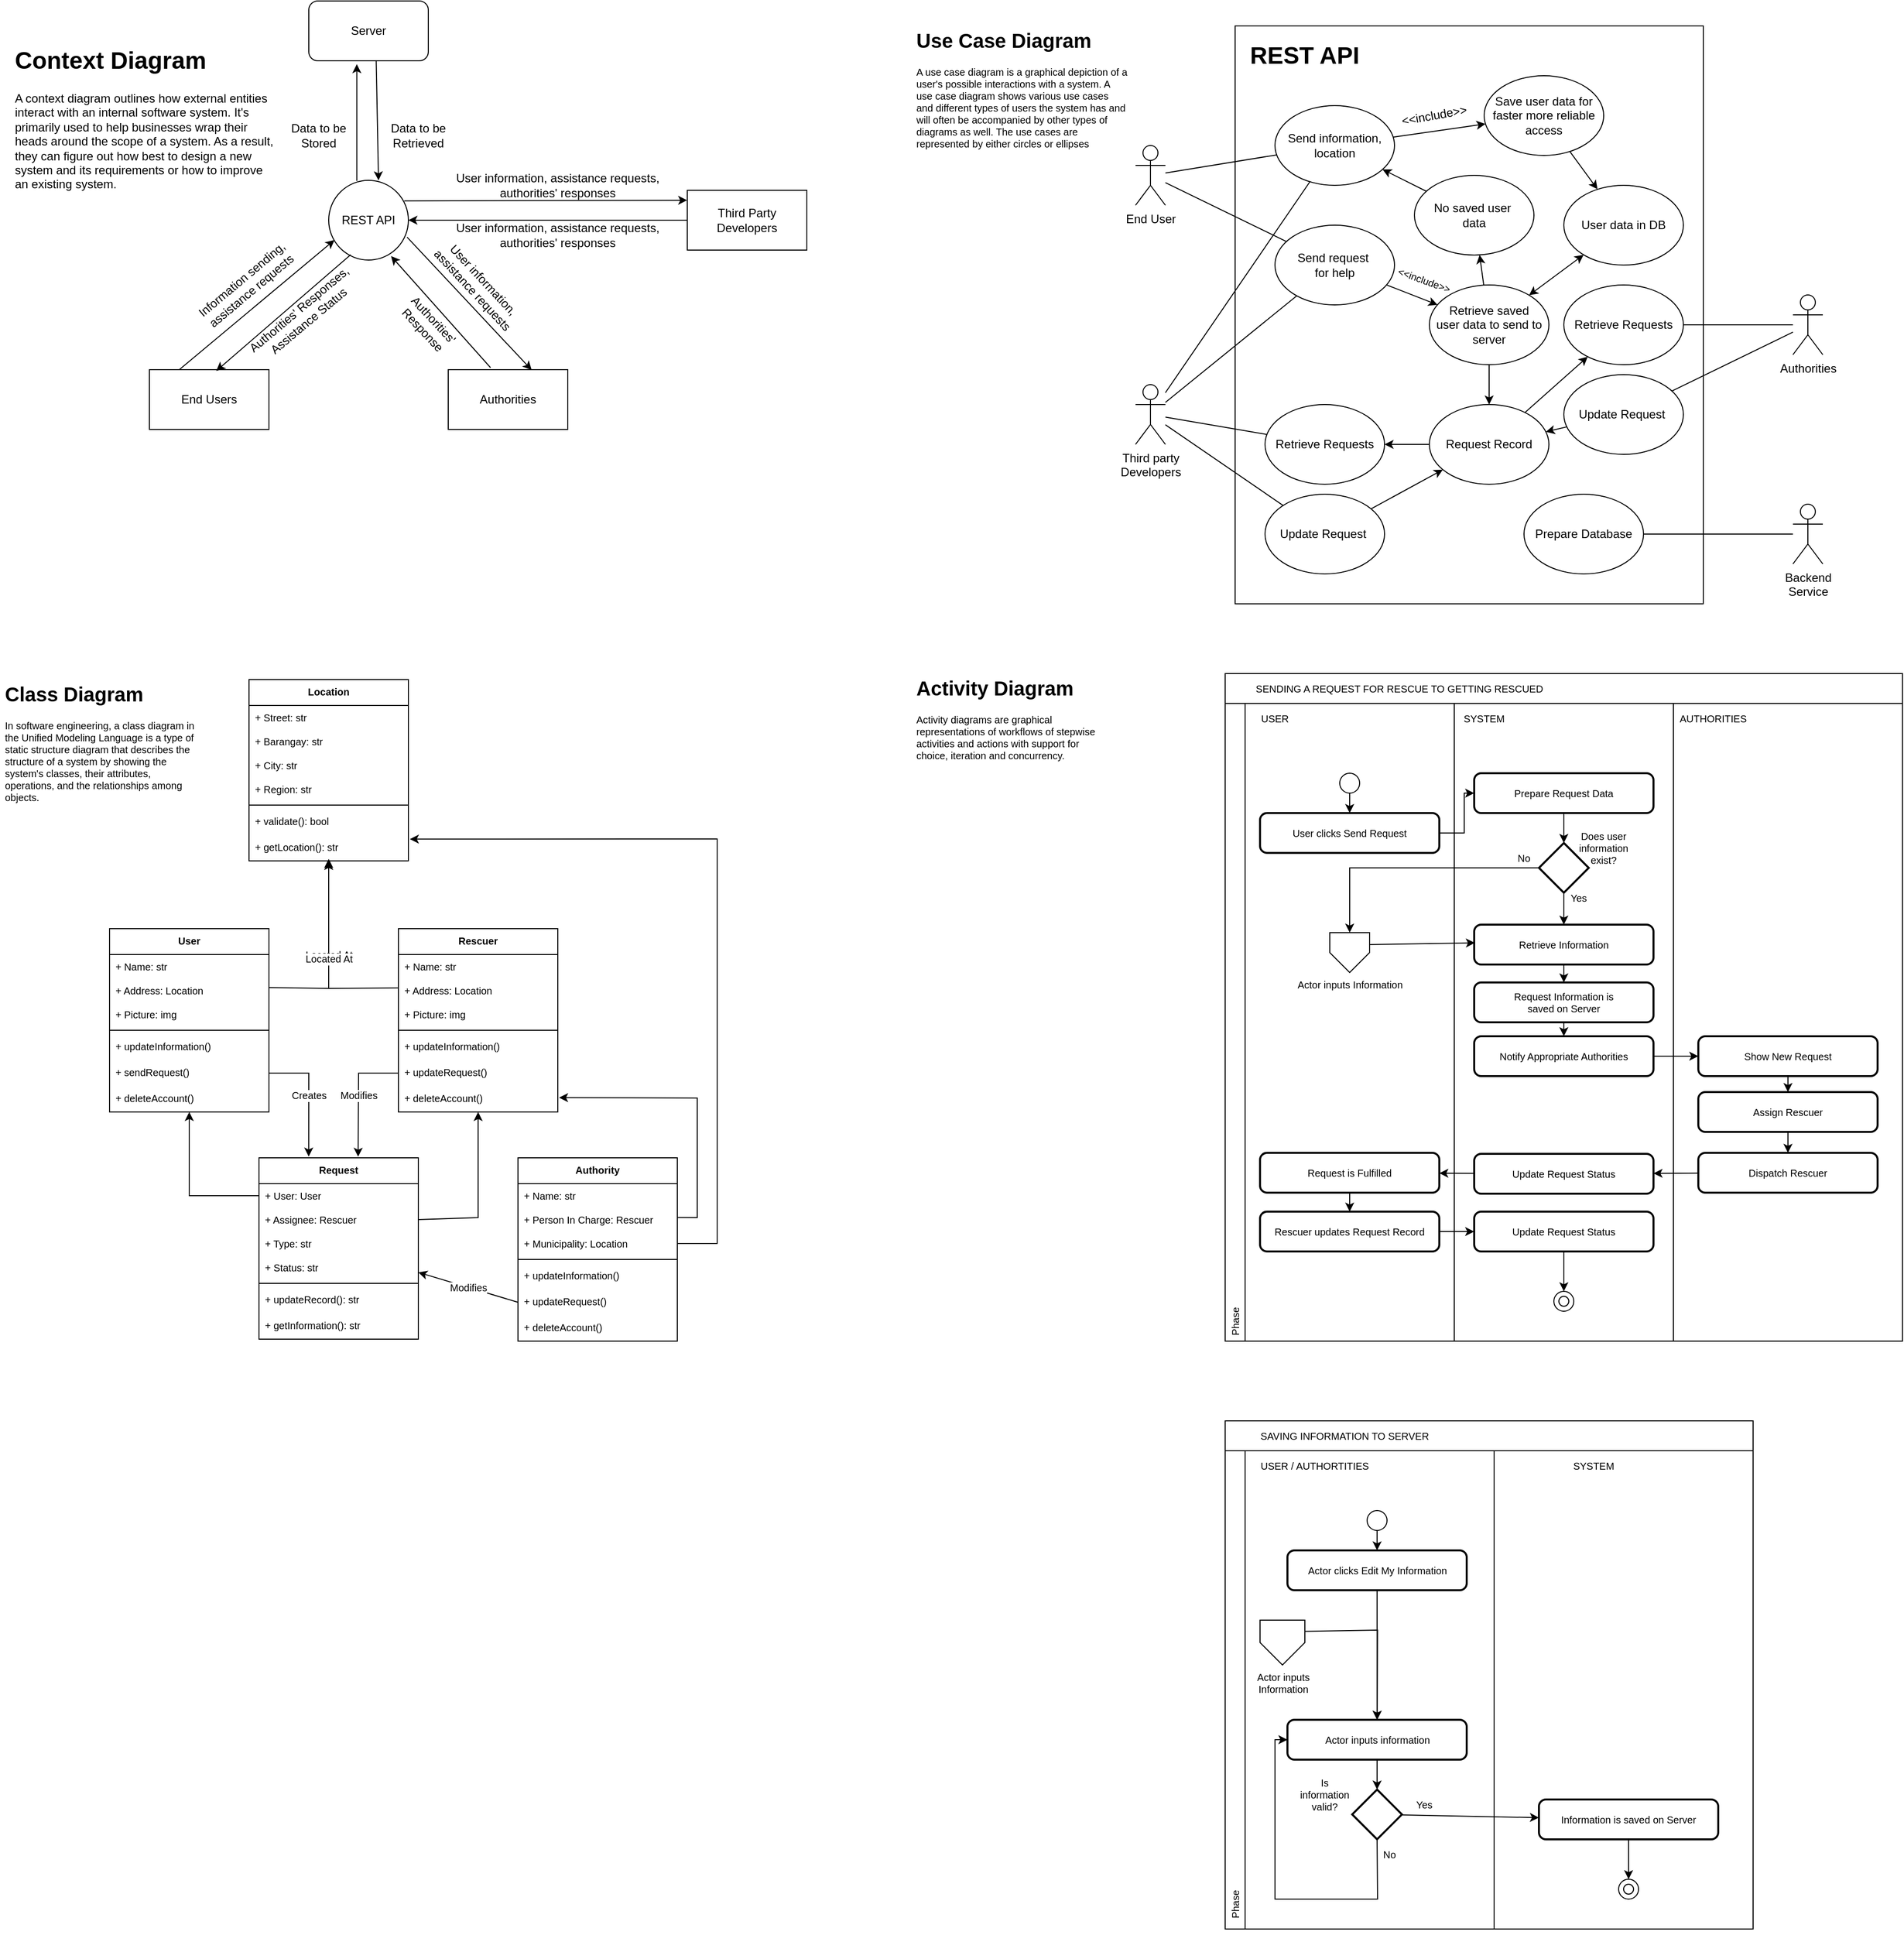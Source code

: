 <mxfile version="20.1.3" type="github">
  <diagram id="YzujsNq1Css8Sywb9bI2" name="Page-1">
    <mxGraphModel dx="8197" dy="5207" grid="1" gridSize="10" guides="1" tooltips="1" connect="1" arrows="1" fold="1" page="1" pageScale="1" pageWidth="850" pageHeight="1100" math="0" shadow="0">
      <root>
        <mxCell id="0" />
        <mxCell id="1" parent="0" />
        <mxCell id="rVb7NmRtOqhLB956JAOC-2" value="End Users" style="rounded=0;whiteSpace=wrap;html=1;" parent="1" vertex="1">
          <mxGeometry x="-340" y="255" width="120" height="60" as="geometry" />
        </mxCell>
        <mxCell id="rVb7NmRtOqhLB956JAOC-4" value="Authorities" style="rounded=0;whiteSpace=wrap;html=1;" parent="1" vertex="1">
          <mxGeometry x="-40" y="255" width="120" height="60" as="geometry" />
        </mxCell>
        <mxCell id="rVb7NmRtOqhLB956JAOC-5" value="Server" style="rounded=1;whiteSpace=wrap;html=1;" parent="1" vertex="1">
          <mxGeometry x="-180" y="-115" width="120" height="60" as="geometry" />
        </mxCell>
        <mxCell id="rVb7NmRtOqhLB956JAOC-6" value="REST API" style="ellipse;whiteSpace=wrap;html=1;aspect=fixed;" parent="1" vertex="1">
          <mxGeometry x="-160" y="65" width="80" height="80" as="geometry" />
        </mxCell>
        <mxCell id="rVb7NmRtOqhLB956JAOC-7" value="" style="endArrow=classic;html=1;rounded=0;exitX=0.25;exitY=0;exitDx=0;exitDy=0;entryX=0.073;entryY=0.748;entryDx=0;entryDy=0;entryPerimeter=0;" parent="1" source="rVb7NmRtOqhLB956JAOC-2" target="rVb7NmRtOqhLB956JAOC-6" edge="1">
          <mxGeometry width="50" height="50" relative="1" as="geometry">
            <mxPoint x="40" y="185" as="sourcePoint" />
            <mxPoint x="90" y="135" as="targetPoint" />
          </mxGeometry>
        </mxCell>
        <mxCell id="rVb7NmRtOqhLB956JAOC-8" value="" style="endArrow=classic;html=1;rounded=0;exitX=0.276;exitY=0.933;exitDx=0;exitDy=0;exitPerimeter=0;entryX=0.559;entryY=0.021;entryDx=0;entryDy=0;entryPerimeter=0;" parent="1" source="rVb7NmRtOqhLB956JAOC-6" target="rVb7NmRtOqhLB956JAOC-2" edge="1">
          <mxGeometry width="50" height="50" relative="1" as="geometry">
            <mxPoint x="-100" y="215" as="sourcePoint" />
            <mxPoint x="-50" y="165" as="targetPoint" />
          </mxGeometry>
        </mxCell>
        <mxCell id="rVb7NmRtOqhLB956JAOC-9" value="Information sending, assistance requests" style="text;html=1;strokeColor=none;fillColor=none;align=center;verticalAlign=middle;whiteSpace=wrap;rounded=0;rotation=-40;" parent="1" vertex="1">
          <mxGeometry x="-310" y="155" width="134.68" height="30" as="geometry" />
        </mxCell>
        <mxCell id="rVb7NmRtOqhLB956JAOC-11" value="Authorities&#39; Responses, Assistance Status" style="text;html=1;strokeColor=none;fillColor=none;align=center;verticalAlign=middle;whiteSpace=wrap;rounded=0;rotation=-40;" parent="1" vertex="1">
          <mxGeometry x="-250" y="185" width="130" height="30" as="geometry" />
        </mxCell>
        <mxCell id="rVb7NmRtOqhLB956JAOC-13" value="" style="endArrow=classic;html=1;rounded=0;exitX=0.353;exitY=0.007;exitDx=0;exitDy=0;exitPerimeter=0;entryX=0.402;entryY=1.057;entryDx=0;entryDy=0;entryPerimeter=0;" parent="1" source="rVb7NmRtOqhLB956JAOC-6" target="rVb7NmRtOqhLB956JAOC-5" edge="1">
          <mxGeometry width="50" height="50" relative="1" as="geometry">
            <mxPoint x="-130" y="85" as="sourcePoint" />
            <mxPoint x="-80" y="35" as="targetPoint" />
          </mxGeometry>
        </mxCell>
        <mxCell id="rVb7NmRtOqhLB956JAOC-14" value="" style="endArrow=classic;html=1;rounded=0;exitX=0.564;exitY=0.995;exitDx=0;exitDy=0;exitPerimeter=0;entryX=0.625;entryY=0;entryDx=0;entryDy=0;entryPerimeter=0;" parent="1" source="rVb7NmRtOqhLB956JAOC-5" target="rVb7NmRtOqhLB956JAOC-6" edge="1">
          <mxGeometry width="50" height="50" relative="1" as="geometry">
            <mxPoint x="-130" y="85" as="sourcePoint" />
            <mxPoint x="-80" y="35" as="targetPoint" />
          </mxGeometry>
        </mxCell>
        <mxCell id="rVb7NmRtOqhLB956JAOC-15" value="Data to be Stored" style="text;html=1;strokeColor=none;fillColor=none;align=center;verticalAlign=middle;whiteSpace=wrap;rounded=0;" parent="1" vertex="1">
          <mxGeometry x="-200" y="5" width="60" height="30" as="geometry" />
        </mxCell>
        <mxCell id="rVb7NmRtOqhLB956JAOC-16" value="Data to be Retrieved" style="text;html=1;strokeColor=none;fillColor=none;align=center;verticalAlign=middle;whiteSpace=wrap;rounded=0;" parent="1" vertex="1">
          <mxGeometry x="-100" y="5" width="60" height="30" as="geometry" />
        </mxCell>
        <mxCell id="rVb7NmRtOqhLB956JAOC-17" value="" style="endArrow=classic;html=1;rounded=0;entryX=0.782;entryY=0.95;entryDx=0;entryDy=0;entryPerimeter=0;exitX=0.354;exitY=-0.033;exitDx=0;exitDy=0;exitPerimeter=0;" parent="1" source="rVb7NmRtOqhLB956JAOC-4" target="rVb7NmRtOqhLB956JAOC-6" edge="1">
          <mxGeometry width="50" height="50" relative="1" as="geometry">
            <mxPoint x="-70" y="205" as="sourcePoint" />
            <mxPoint x="-20" y="155" as="targetPoint" />
          </mxGeometry>
        </mxCell>
        <mxCell id="rVb7NmRtOqhLB956JAOC-18" value="" style="endArrow=classic;html=1;rounded=0;exitX=0.984;exitY=0.713;exitDx=0;exitDy=0;exitPerimeter=0;entryX=0.698;entryY=0.006;entryDx=0;entryDy=0;entryPerimeter=0;" parent="1" source="rVb7NmRtOqhLB956JAOC-6" target="rVb7NmRtOqhLB956JAOC-4" edge="1">
          <mxGeometry width="50" height="50" relative="1" as="geometry">
            <mxPoint x="-70" y="205" as="sourcePoint" />
            <mxPoint x="-20" y="155" as="targetPoint" />
          </mxGeometry>
        </mxCell>
        <mxCell id="rVb7NmRtOqhLB956JAOC-19" value="User information, assistance requests" style="text;html=1;strokeColor=none;fillColor=none;align=center;verticalAlign=middle;whiteSpace=wrap;rounded=0;rotation=47;" parent="1" vertex="1">
          <mxGeometry x="-65" y="155" width="110" height="30" as="geometry" />
        </mxCell>
        <mxCell id="rVb7NmRtOqhLB956JAOC-20" value="Authorities&#39; Response" style="text;html=1;strokeColor=none;fillColor=none;align=center;verticalAlign=middle;whiteSpace=wrap;rounded=0;rotation=47;" parent="1" vertex="1">
          <mxGeometry x="-90" y="195" width="60" height="30" as="geometry" />
        </mxCell>
        <mxCell id="rVb7NmRtOqhLB956JAOC-21" value="Third Party Developers" style="rounded=0;whiteSpace=wrap;html=1;" parent="1" vertex="1">
          <mxGeometry x="200" y="75" width="120" height="60" as="geometry" />
        </mxCell>
        <mxCell id="rVb7NmRtOqhLB956JAOC-22" value="" style="endArrow=classic;html=1;rounded=0;exitX=0.948;exitY=0.258;exitDx=0;exitDy=0;exitPerimeter=0;entryX=-0.001;entryY=0.166;entryDx=0;entryDy=0;entryPerimeter=0;" parent="1" source="rVb7NmRtOqhLB956JAOC-6" target="rVb7NmRtOqhLB956JAOC-21" edge="1">
          <mxGeometry width="50" height="50" relative="1" as="geometry">
            <mxPoint x="30" y="175" as="sourcePoint" />
            <mxPoint x="80" y="125" as="targetPoint" />
          </mxGeometry>
        </mxCell>
        <mxCell id="rVb7NmRtOqhLB956JAOC-24" value="" style="endArrow=classic;html=1;rounded=0;entryX=1;entryY=0.5;entryDx=0;entryDy=0;exitX=0;exitY=0.5;exitDx=0;exitDy=0;" parent="1" source="rVb7NmRtOqhLB956JAOC-21" target="rVb7NmRtOqhLB956JAOC-6" edge="1">
          <mxGeometry width="50" height="50" relative="1" as="geometry">
            <mxPoint x="10" y="165" as="sourcePoint" />
            <mxPoint x="60" y="115" as="targetPoint" />
          </mxGeometry>
        </mxCell>
        <mxCell id="rVb7NmRtOqhLB956JAOC-25" value="User information, assistance requests, authorities&#39; responses" style="text;html=1;strokeColor=none;fillColor=none;align=center;verticalAlign=middle;whiteSpace=wrap;rounded=0;" parent="1" vertex="1">
          <mxGeometry x="-40" y="55" width="220" height="30" as="geometry" />
        </mxCell>
        <mxCell id="rVb7NmRtOqhLB956JAOC-26" value="User information, assistance requests, authorities&#39; responses" style="text;html=1;strokeColor=none;fillColor=none;align=center;verticalAlign=middle;whiteSpace=wrap;rounded=0;" parent="1" vertex="1">
          <mxGeometry x="-40" y="105" width="220" height="30" as="geometry" />
        </mxCell>
        <mxCell id="rVb7NmRtOqhLB956JAOC-27" value="&lt;h1&gt;Context Diagram&lt;/h1&gt;&lt;p&gt;A context diagram outlines how external entities interact with an internal software system. It&#39;s primarily used to help businesses wrap their heads around the scope of a system. As a result, they can figure out how best to design a new system and its requirements or how to improve an existing system.&lt;/p&gt;" style="text;html=1;strokeColor=none;fillColor=none;spacing=5;spacingTop=-20;whiteSpace=wrap;overflow=hidden;rounded=0;" parent="1" vertex="1">
          <mxGeometry x="-480" y="-75" width="270" height="160" as="geometry" />
        </mxCell>
        <mxCell id="rVb7NmRtOqhLB956JAOC-28" value="End User" style="shape=umlActor;verticalLabelPosition=bottom;verticalAlign=top;html=1;outlineConnect=0;" parent="1" vertex="1">
          <mxGeometry x="650" y="30" width="30" height="60" as="geometry" />
        </mxCell>
        <mxCell id="rVb7NmRtOqhLB956JAOC-29" value="Authorities" style="shape=umlActor;verticalLabelPosition=bottom;verticalAlign=top;html=1;outlineConnect=0;" parent="1" vertex="1">
          <mxGeometry x="1310" y="180" width="30" height="60" as="geometry" />
        </mxCell>
        <mxCell id="rVb7NmRtOqhLB956JAOC-31" value="" style="rounded=0;whiteSpace=wrap;html=1;" parent="1" vertex="1">
          <mxGeometry x="750" y="-90" width="470" height="580" as="geometry" />
        </mxCell>
        <mxCell id="5PhB07DHEPZl7AxQc1l3-2" value="Third party&lt;br&gt;Developers" style="shape=umlActor;verticalLabelPosition=bottom;verticalAlign=top;html=1;outlineConnect=0;" vertex="1" parent="1">
          <mxGeometry x="650" y="270" width="30" height="60" as="geometry" />
        </mxCell>
        <mxCell id="5PhB07DHEPZl7AxQc1l3-8" value="Send information, location" style="ellipse;whiteSpace=wrap;html=1;" vertex="1" parent="1">
          <mxGeometry x="790" y="-10" width="120" height="80" as="geometry" />
        </mxCell>
        <mxCell id="5PhB07DHEPZl7AxQc1l3-10" value="" style="endArrow=none;html=1;rounded=0;" edge="1" parent="1" source="rVb7NmRtOqhLB956JAOC-28" target="5PhB07DHEPZl7AxQc1l3-8">
          <mxGeometry width="50" height="50" relative="1" as="geometry">
            <mxPoint x="700" y="20" as="sourcePoint" />
            <mxPoint x="1010" y="70" as="targetPoint" />
          </mxGeometry>
        </mxCell>
        <mxCell id="5PhB07DHEPZl7AxQc1l3-11" value="&lt;h1&gt;REST API&lt;/h1&gt;" style="text;html=1;strokeColor=none;fillColor=none;spacing=5;spacingTop=-20;whiteSpace=wrap;overflow=hidden;rounded=0;" vertex="1" parent="1">
          <mxGeometry x="760" y="-80" width="120" height="40" as="geometry" />
        </mxCell>
        <mxCell id="5PhB07DHEPZl7AxQc1l3-12" value="Save user data for faster more reliable access" style="ellipse;whiteSpace=wrap;html=1;" vertex="1" parent="1">
          <mxGeometry x="1000" y="-40" width="120" height="80" as="geometry" />
        </mxCell>
        <mxCell id="5PhB07DHEPZl7AxQc1l3-15" value="&amp;lt;&amp;lt;include&amp;gt;&amp;gt;" style="text;html=1;strokeColor=none;fillColor=none;align=center;verticalAlign=middle;whiteSpace=wrap;rounded=0;rotation=-10;" vertex="1" parent="1">
          <mxGeometry x="920" y="-15" width="60" height="30" as="geometry" />
        </mxCell>
        <mxCell id="5PhB07DHEPZl7AxQc1l3-16" value="Send request&amp;nbsp;&lt;br&gt;for help" style="ellipse;whiteSpace=wrap;html=1;" vertex="1" parent="1">
          <mxGeometry x="790" y="110" width="120" height="80" as="geometry" />
        </mxCell>
        <mxCell id="5PhB07DHEPZl7AxQc1l3-17" value="" style="endArrow=none;html=1;rounded=0;" edge="1" parent="1" source="rVb7NmRtOqhLB956JAOC-28" target="5PhB07DHEPZl7AxQc1l3-16">
          <mxGeometry width="50" height="50" relative="1" as="geometry">
            <mxPoint x="920" y="160" as="sourcePoint" />
            <mxPoint x="970" y="110" as="targetPoint" />
          </mxGeometry>
        </mxCell>
        <mxCell id="5PhB07DHEPZl7AxQc1l3-18" value="Retrieve saved&lt;br&gt;user data to send to&lt;br&gt;server" style="ellipse;whiteSpace=wrap;html=1;" vertex="1" parent="1">
          <mxGeometry x="945" y="170" width="120" height="80" as="geometry" />
        </mxCell>
        <mxCell id="5PhB07DHEPZl7AxQc1l3-21" value="User data in DB" style="ellipse;whiteSpace=wrap;html=1;" vertex="1" parent="1">
          <mxGeometry x="1080" y="70" width="120" height="80" as="geometry" />
        </mxCell>
        <mxCell id="5PhB07DHEPZl7AxQc1l3-24" value="" style="endArrow=classic;html=1;rounded=0;" edge="1" parent="1" source="5PhB07DHEPZl7AxQc1l3-8" target="5PhB07DHEPZl7AxQc1l3-12">
          <mxGeometry width="50" height="50" relative="1" as="geometry">
            <mxPoint x="920" y="80" as="sourcePoint" />
            <mxPoint x="970" y="30" as="targetPoint" />
          </mxGeometry>
        </mxCell>
        <mxCell id="5PhB07DHEPZl7AxQc1l3-26" value="" style="endArrow=classic;html=1;rounded=0;" edge="1" parent="1" source="5PhB07DHEPZl7AxQc1l3-16" target="5PhB07DHEPZl7AxQc1l3-18">
          <mxGeometry width="50" height="50" relative="1" as="geometry">
            <mxPoint x="1030" y="160" as="sourcePoint" />
            <mxPoint x="1080" y="110" as="targetPoint" />
          </mxGeometry>
        </mxCell>
        <mxCell id="5PhB07DHEPZl7AxQc1l3-27" value="" style="endArrow=classic;startArrow=classic;html=1;rounded=0;" edge="1" parent="1" source="5PhB07DHEPZl7AxQc1l3-18" target="5PhB07DHEPZl7AxQc1l3-21">
          <mxGeometry width="50" height="50" relative="1" as="geometry">
            <mxPoint x="1030" y="160" as="sourcePoint" />
            <mxPoint x="1080" y="110" as="targetPoint" />
          </mxGeometry>
        </mxCell>
        <mxCell id="5PhB07DHEPZl7AxQc1l3-28" value="No saved user&amp;nbsp;&lt;br&gt;data" style="ellipse;whiteSpace=wrap;html=1;" vertex="1" parent="1">
          <mxGeometry x="930" y="60" width="120" height="80" as="geometry" />
        </mxCell>
        <mxCell id="5PhB07DHEPZl7AxQc1l3-29" value="" style="endArrow=classic;html=1;rounded=0;" edge="1" parent="1" source="5PhB07DHEPZl7AxQc1l3-18" target="5PhB07DHEPZl7AxQc1l3-28">
          <mxGeometry width="50" height="50" relative="1" as="geometry">
            <mxPoint x="1010" y="150" as="sourcePoint" />
            <mxPoint x="1060" y="100" as="targetPoint" />
          </mxGeometry>
        </mxCell>
        <mxCell id="5PhB07DHEPZl7AxQc1l3-30" value="" style="endArrow=classic;html=1;rounded=0;" edge="1" parent="1" source="5PhB07DHEPZl7AxQc1l3-28" target="5PhB07DHEPZl7AxQc1l3-8">
          <mxGeometry width="50" height="50" relative="1" as="geometry">
            <mxPoint x="1010" y="150" as="sourcePoint" />
            <mxPoint x="1060" y="100" as="targetPoint" />
          </mxGeometry>
        </mxCell>
        <mxCell id="5PhB07DHEPZl7AxQc1l3-33" value="Request Record" style="ellipse;whiteSpace=wrap;html=1;" vertex="1" parent="1">
          <mxGeometry x="945" y="290" width="120" height="80" as="geometry" />
        </mxCell>
        <mxCell id="5PhB07DHEPZl7AxQc1l3-36" value="" style="endArrow=classic;html=1;rounded=0;" edge="1" parent="1" source="5PhB07DHEPZl7AxQc1l3-12" target="5PhB07DHEPZl7AxQc1l3-21">
          <mxGeometry width="50" height="50" relative="1" as="geometry">
            <mxPoint x="980" y="220" as="sourcePoint" />
            <mxPoint x="1030" y="170" as="targetPoint" />
          </mxGeometry>
        </mxCell>
        <mxCell id="5PhB07DHEPZl7AxQc1l3-37" value="" style="endArrow=classic;html=1;rounded=0;" edge="1" parent="1" source="5PhB07DHEPZl7AxQc1l3-18" target="5PhB07DHEPZl7AxQc1l3-33">
          <mxGeometry width="50" height="50" relative="1" as="geometry">
            <mxPoint x="980" y="220" as="sourcePoint" />
            <mxPoint x="1030" y="170" as="targetPoint" />
          </mxGeometry>
        </mxCell>
        <mxCell id="5PhB07DHEPZl7AxQc1l3-39" value="Retrieve Requests" style="ellipse;whiteSpace=wrap;html=1;" vertex="1" parent="1">
          <mxGeometry x="1080" y="170" width="120" height="80" as="geometry" />
        </mxCell>
        <mxCell id="5PhB07DHEPZl7AxQc1l3-40" value="" style="endArrow=none;html=1;rounded=0;" edge="1" parent="1" source="5PhB07DHEPZl7AxQc1l3-39" target="rVb7NmRtOqhLB956JAOC-29">
          <mxGeometry width="50" height="50" relative="1" as="geometry">
            <mxPoint x="1050" y="300" as="sourcePoint" />
            <mxPoint x="1100" y="250" as="targetPoint" />
          </mxGeometry>
        </mxCell>
        <mxCell id="5PhB07DHEPZl7AxQc1l3-42" value="" style="endArrow=classic;html=1;rounded=0;" edge="1" parent="1" source="5PhB07DHEPZl7AxQc1l3-33" target="5PhB07DHEPZl7AxQc1l3-39">
          <mxGeometry width="50" height="50" relative="1" as="geometry">
            <mxPoint x="1050" y="300" as="sourcePoint" />
            <mxPoint x="1100" y="250" as="targetPoint" />
          </mxGeometry>
        </mxCell>
        <mxCell id="5PhB07DHEPZl7AxQc1l3-43" value="Update Request&amp;nbsp;" style="ellipse;whiteSpace=wrap;html=1;" vertex="1" parent="1">
          <mxGeometry x="1080" y="260" width="120" height="80" as="geometry" />
        </mxCell>
        <mxCell id="5PhB07DHEPZl7AxQc1l3-44" value="" style="endArrow=none;html=1;rounded=0;" edge="1" parent="1" source="5PhB07DHEPZl7AxQc1l3-43" target="rVb7NmRtOqhLB956JAOC-29">
          <mxGeometry width="50" height="50" relative="1" as="geometry">
            <mxPoint x="1010" y="280" as="sourcePoint" />
            <mxPoint x="1060" y="230" as="targetPoint" />
          </mxGeometry>
        </mxCell>
        <mxCell id="5PhB07DHEPZl7AxQc1l3-45" value="" style="endArrow=classic;html=1;rounded=0;" edge="1" parent="1" source="5PhB07DHEPZl7AxQc1l3-43" target="5PhB07DHEPZl7AxQc1l3-33">
          <mxGeometry width="50" height="50" relative="1" as="geometry">
            <mxPoint x="1010" y="280" as="sourcePoint" />
            <mxPoint x="1060" y="230" as="targetPoint" />
          </mxGeometry>
        </mxCell>
        <mxCell id="5PhB07DHEPZl7AxQc1l3-46" value="Retrieve Requests" style="ellipse;whiteSpace=wrap;html=1;" vertex="1" parent="1">
          <mxGeometry x="780" y="290" width="120" height="80" as="geometry" />
        </mxCell>
        <mxCell id="5PhB07DHEPZl7AxQc1l3-47" value="" style="endArrow=none;html=1;rounded=0;" edge="1" parent="1" source="5PhB07DHEPZl7AxQc1l3-2" target="5PhB07DHEPZl7AxQc1l3-46">
          <mxGeometry width="50" height="50" relative="1" as="geometry">
            <mxPoint x="980" y="250" as="sourcePoint" />
            <mxPoint x="1030" y="200" as="targetPoint" />
          </mxGeometry>
        </mxCell>
        <mxCell id="5PhB07DHEPZl7AxQc1l3-48" value="" style="endArrow=classic;html=1;rounded=0;" edge="1" parent="1" source="5PhB07DHEPZl7AxQc1l3-33" target="5PhB07DHEPZl7AxQc1l3-46">
          <mxGeometry width="50" height="50" relative="1" as="geometry">
            <mxPoint x="980" y="310" as="sourcePoint" />
            <mxPoint x="1030" y="260" as="targetPoint" />
          </mxGeometry>
        </mxCell>
        <mxCell id="5PhB07DHEPZl7AxQc1l3-49" value="Update Request&amp;nbsp;" style="ellipse;whiteSpace=wrap;html=1;" vertex="1" parent="1">
          <mxGeometry x="780" y="380" width="120" height="80" as="geometry" />
        </mxCell>
        <mxCell id="5PhB07DHEPZl7AxQc1l3-50" value="" style="endArrow=classic;html=1;rounded=0;" edge="1" parent="1" source="5PhB07DHEPZl7AxQc1l3-49" target="5PhB07DHEPZl7AxQc1l3-33">
          <mxGeometry width="50" height="50" relative="1" as="geometry">
            <mxPoint x="1105.143" y="393.434" as="sourcePoint" />
            <mxPoint x="1059.813" y="366.598" as="targetPoint" />
          </mxGeometry>
        </mxCell>
        <mxCell id="5PhB07DHEPZl7AxQc1l3-51" value="" style="endArrow=none;html=1;rounded=0;" edge="1" parent="1" source="5PhB07DHEPZl7AxQc1l3-2" target="5PhB07DHEPZl7AxQc1l3-49">
          <mxGeometry width="50" height="50" relative="1" as="geometry">
            <mxPoint x="980" y="250" as="sourcePoint" />
            <mxPoint x="1030" y="200" as="targetPoint" />
          </mxGeometry>
        </mxCell>
        <mxCell id="5PhB07DHEPZl7AxQc1l3-54" value="" style="endArrow=none;html=1;rounded=0;" edge="1" parent="1" source="5PhB07DHEPZl7AxQc1l3-2" target="5PhB07DHEPZl7AxQc1l3-8">
          <mxGeometry width="50" height="50" relative="1" as="geometry">
            <mxPoint x="980" y="190" as="sourcePoint" />
            <mxPoint x="1030" y="140" as="targetPoint" />
          </mxGeometry>
        </mxCell>
        <mxCell id="5PhB07DHEPZl7AxQc1l3-55" value="" style="endArrow=none;html=1;rounded=0;" edge="1" parent="1" source="5PhB07DHEPZl7AxQc1l3-2" target="5PhB07DHEPZl7AxQc1l3-16">
          <mxGeometry width="50" height="50" relative="1" as="geometry">
            <mxPoint x="980" y="190" as="sourcePoint" />
            <mxPoint x="1030" y="140" as="targetPoint" />
          </mxGeometry>
        </mxCell>
        <mxCell id="5PhB07DHEPZl7AxQc1l3-56" value="Prepare Database" style="ellipse;whiteSpace=wrap;html=1;" vertex="1" parent="1">
          <mxGeometry x="1040" y="380" width="120" height="80" as="geometry" />
        </mxCell>
        <mxCell id="5PhB07DHEPZl7AxQc1l3-57" value="Backend&lt;br&gt;Service" style="shape=umlActor;verticalLabelPosition=bottom;verticalAlign=top;html=1;outlineConnect=0;" vertex="1" parent="1">
          <mxGeometry x="1310" y="390" width="30" height="60" as="geometry" />
        </mxCell>
        <mxCell id="5PhB07DHEPZl7AxQc1l3-58" value="" style="endArrow=none;html=1;rounded=0;" edge="1" parent="1" source="5PhB07DHEPZl7AxQc1l3-56" target="5PhB07DHEPZl7AxQc1l3-57">
          <mxGeometry width="50" height="50" relative="1" as="geometry">
            <mxPoint x="1100" y="270" as="sourcePoint" />
            <mxPoint x="1150" y="220" as="targetPoint" />
          </mxGeometry>
        </mxCell>
        <mxCell id="5PhB07DHEPZl7AxQc1l3-59" value="&lt;font style=&quot;font-size: 10px;&quot;&gt;&amp;lt;&amp;lt;include&amp;gt;&amp;gt;&lt;/font&gt;" style="text;html=1;strokeColor=none;fillColor=none;align=center;verticalAlign=middle;whiteSpace=wrap;rounded=0;rotation=20;" vertex="1" parent="1">
          <mxGeometry x="910" y="150" width="60" height="30" as="geometry" />
        </mxCell>
        <mxCell id="5PhB07DHEPZl7AxQc1l3-60" value="&lt;h1&gt;Use Case Diagram&lt;/h1&gt;&lt;p&gt;A use case diagram is a graphical depiction of a user&#39;s possible interactions with a system. A use case diagram shows various use cases and different types of users the system has and will often be accompanied by other types of diagrams as well. The use cases are represented by either circles or ellipses&lt;br&gt;&lt;/p&gt;" style="text;html=1;strokeColor=none;fillColor=none;spacing=5;spacingTop=-20;whiteSpace=wrap;overflow=hidden;rounded=0;fontSize=10;" vertex="1" parent="1">
          <mxGeometry x="425" y="-90" width="220" height="145" as="geometry" />
        </mxCell>
        <mxCell id="5PhB07DHEPZl7AxQc1l3-61" value="User" style="swimlane;fontStyle=1;align=center;verticalAlign=top;childLayout=stackLayout;horizontal=1;startSize=26;horizontalStack=0;resizeParent=1;resizeParentMax=0;resizeLast=0;collapsible=1;marginBottom=0;fontSize=10;" vertex="1" parent="1">
          <mxGeometry x="-380" y="816" width="160" height="184" as="geometry">
            <mxRectangle x="340" y="530" width="60" height="30" as="alternateBounds" />
          </mxGeometry>
        </mxCell>
        <mxCell id="5PhB07DHEPZl7AxQc1l3-62" value="+ Name: str" style="text;strokeColor=none;fillColor=none;align=left;verticalAlign=top;spacingLeft=4;spacingRight=4;overflow=hidden;rotatable=0;points=[[0,0.5],[1,0.5]];portConstraint=eastwest;fontSize=10;" vertex="1" parent="5PhB07DHEPZl7AxQc1l3-61">
          <mxGeometry y="26" width="160" height="24" as="geometry" />
        </mxCell>
        <mxCell id="5PhB07DHEPZl7AxQc1l3-68" value="+ Address: Location" style="text;strokeColor=none;fillColor=none;align=left;verticalAlign=top;spacingLeft=4;spacingRight=4;overflow=hidden;rotatable=0;points=[[0,0.5],[1,0.5]];portConstraint=eastwest;fontSize=10;" vertex="1" parent="5PhB07DHEPZl7AxQc1l3-61">
          <mxGeometry y="50" width="160" height="24" as="geometry" />
        </mxCell>
        <mxCell id="5PhB07DHEPZl7AxQc1l3-67" value="+ Picture: img" style="text;strokeColor=none;fillColor=none;align=left;verticalAlign=top;spacingLeft=4;spacingRight=4;overflow=hidden;rotatable=0;points=[[0,0.5],[1,0.5]];portConstraint=eastwest;fontSize=10;" vertex="1" parent="5PhB07DHEPZl7AxQc1l3-61">
          <mxGeometry y="74" width="160" height="24" as="geometry" />
        </mxCell>
        <mxCell id="5PhB07DHEPZl7AxQc1l3-63" value="" style="line;strokeWidth=1;fillColor=none;align=left;verticalAlign=middle;spacingTop=-1;spacingLeft=3;spacingRight=3;rotatable=0;labelPosition=right;points=[];portConstraint=eastwest;fontSize=10;" vertex="1" parent="5PhB07DHEPZl7AxQc1l3-61">
          <mxGeometry y="98" width="160" height="8" as="geometry" />
        </mxCell>
        <mxCell id="5PhB07DHEPZl7AxQc1l3-64" value="+ updateInformation()" style="text;strokeColor=none;fillColor=none;align=left;verticalAlign=top;spacingLeft=4;spacingRight=4;overflow=hidden;rotatable=0;points=[[0,0.5],[1,0.5]];portConstraint=eastwest;fontSize=10;" vertex="1" parent="5PhB07DHEPZl7AxQc1l3-61">
          <mxGeometry y="106" width="160" height="26" as="geometry" />
        </mxCell>
        <mxCell id="5PhB07DHEPZl7AxQc1l3-70" value="+ sendRequest()" style="text;strokeColor=none;fillColor=none;align=left;verticalAlign=top;spacingLeft=4;spacingRight=4;overflow=hidden;rotatable=0;points=[[0,0.5],[1,0.5]];portConstraint=eastwest;fontSize=10;" vertex="1" parent="5PhB07DHEPZl7AxQc1l3-61">
          <mxGeometry y="132" width="160" height="26" as="geometry" />
        </mxCell>
        <mxCell id="5PhB07DHEPZl7AxQc1l3-69" value="+ deleteAccount()" style="text;strokeColor=none;fillColor=none;align=left;verticalAlign=top;spacingLeft=4;spacingRight=4;overflow=hidden;rotatable=0;points=[[0,0.5],[1,0.5]];portConstraint=eastwest;fontSize=10;" vertex="1" parent="5PhB07DHEPZl7AxQc1l3-61">
          <mxGeometry y="158" width="160" height="26" as="geometry" />
        </mxCell>
        <mxCell id="5PhB07DHEPZl7AxQc1l3-71" value="Location" style="swimlane;fontStyle=1;align=center;verticalAlign=top;childLayout=stackLayout;horizontal=1;startSize=26;horizontalStack=0;resizeParent=1;resizeParentMax=0;resizeLast=0;collapsible=1;marginBottom=0;fontSize=10;" vertex="1" parent="1">
          <mxGeometry x="-240" y="566" width="160" height="182" as="geometry">
            <mxRectangle x="340" y="530" width="60" height="30" as="alternateBounds" />
          </mxGeometry>
        </mxCell>
        <mxCell id="5PhB07DHEPZl7AxQc1l3-72" value="+ Street: str" style="text;strokeColor=none;fillColor=none;align=left;verticalAlign=top;spacingLeft=4;spacingRight=4;overflow=hidden;rotatable=0;points=[[0,0.5],[1,0.5]];portConstraint=eastwest;fontSize=10;" vertex="1" parent="5PhB07DHEPZl7AxQc1l3-71">
          <mxGeometry y="26" width="160" height="24" as="geometry" />
        </mxCell>
        <mxCell id="5PhB07DHEPZl7AxQc1l3-73" value="+ Barangay: str" style="text;strokeColor=none;fillColor=none;align=left;verticalAlign=top;spacingLeft=4;spacingRight=4;overflow=hidden;rotatable=0;points=[[0,0.5],[1,0.5]];portConstraint=eastwest;fontSize=10;" vertex="1" parent="5PhB07DHEPZl7AxQc1l3-71">
          <mxGeometry y="50" width="160" height="24" as="geometry" />
        </mxCell>
        <mxCell id="5PhB07DHEPZl7AxQc1l3-74" value="+ City: str" style="text;strokeColor=none;fillColor=none;align=left;verticalAlign=top;spacingLeft=4;spacingRight=4;overflow=hidden;rotatable=0;points=[[0,0.5],[1,0.5]];portConstraint=eastwest;fontSize=10;" vertex="1" parent="5PhB07DHEPZl7AxQc1l3-71">
          <mxGeometry y="74" width="160" height="24" as="geometry" />
        </mxCell>
        <mxCell id="5PhB07DHEPZl7AxQc1l3-82" value="+ Region: str" style="text;strokeColor=none;fillColor=none;align=left;verticalAlign=top;spacingLeft=4;spacingRight=4;overflow=hidden;rotatable=0;points=[[0,0.5],[1,0.5]];portConstraint=eastwest;fontSize=10;" vertex="1" parent="5PhB07DHEPZl7AxQc1l3-71">
          <mxGeometry y="98" width="160" height="24" as="geometry" />
        </mxCell>
        <mxCell id="5PhB07DHEPZl7AxQc1l3-75" value="" style="line;strokeWidth=1;fillColor=none;align=left;verticalAlign=middle;spacingTop=-1;spacingLeft=3;spacingRight=3;rotatable=0;labelPosition=right;points=[];portConstraint=eastwest;fontSize=10;" vertex="1" parent="5PhB07DHEPZl7AxQc1l3-71">
          <mxGeometry y="122" width="160" height="8" as="geometry" />
        </mxCell>
        <mxCell id="5PhB07DHEPZl7AxQc1l3-76" value="+ validate(): bool" style="text;strokeColor=none;fillColor=none;align=left;verticalAlign=top;spacingLeft=4;spacingRight=4;overflow=hidden;rotatable=0;points=[[0,0.5],[1,0.5]];portConstraint=eastwest;fontSize=10;" vertex="1" parent="5PhB07DHEPZl7AxQc1l3-71">
          <mxGeometry y="130" width="160" height="26" as="geometry" />
        </mxCell>
        <mxCell id="5PhB07DHEPZl7AxQc1l3-77" value="+ getLocation(): str" style="text;strokeColor=none;fillColor=none;align=left;verticalAlign=top;spacingLeft=4;spacingRight=4;overflow=hidden;rotatable=0;points=[[0,0.5],[1,0.5]];portConstraint=eastwest;fontSize=10;" vertex="1" parent="5PhB07DHEPZl7AxQc1l3-71">
          <mxGeometry y="156" width="160" height="26" as="geometry" />
        </mxCell>
        <mxCell id="5PhB07DHEPZl7AxQc1l3-80" value="" style="endArrow=classic;html=1;rounded=0;fontSize=10;exitX=1.002;exitY=0.381;exitDx=0;exitDy=0;exitPerimeter=0;entryX=0.5;entryY=1;entryDx=0;entryDy=0;" edge="1" parent="1" source="5PhB07DHEPZl7AxQc1l3-68" target="5PhB07DHEPZl7AxQc1l3-71">
          <mxGeometry relative="1" as="geometry">
            <mxPoint x="-20" y="376" as="sourcePoint" />
            <mxPoint x="40" y="546" as="targetPoint" />
            <Array as="points">
              <mxPoint x="-160" y="876" />
            </Array>
          </mxGeometry>
        </mxCell>
        <mxCell id="5PhB07DHEPZl7AxQc1l3-81" value="Located At" style="edgeLabel;resizable=0;html=1;align=center;verticalAlign=middle;fontSize=10;" connectable="0" vertex="1" parent="5PhB07DHEPZl7AxQc1l3-80">
          <mxGeometry relative="1" as="geometry" />
        </mxCell>
        <mxCell id="5PhB07DHEPZl7AxQc1l3-83" value="Request" style="swimlane;fontStyle=1;align=center;verticalAlign=top;childLayout=stackLayout;horizontal=1;startSize=26;horizontalStack=0;resizeParent=1;resizeParentMax=0;resizeLast=0;collapsible=1;marginBottom=0;fontSize=10;" vertex="1" parent="1">
          <mxGeometry x="-230" y="1046" width="160" height="182" as="geometry">
            <mxRectangle x="340" y="530" width="60" height="30" as="alternateBounds" />
          </mxGeometry>
        </mxCell>
        <mxCell id="5PhB07DHEPZl7AxQc1l3-84" value="+ User: User" style="text;strokeColor=none;fillColor=none;align=left;verticalAlign=top;spacingLeft=4;spacingRight=4;overflow=hidden;rotatable=0;points=[[0,0.5],[1,0.5]];portConstraint=eastwest;fontSize=10;" vertex="1" parent="5PhB07DHEPZl7AxQc1l3-83">
          <mxGeometry y="26" width="160" height="24" as="geometry" />
        </mxCell>
        <mxCell id="5PhB07DHEPZl7AxQc1l3-86" value="+ Assignee: Rescuer" style="text;strokeColor=none;fillColor=none;align=left;verticalAlign=top;spacingLeft=4;spacingRight=4;overflow=hidden;rotatable=0;points=[[0,0.5],[1,0.5]];portConstraint=eastwest;fontSize=10;" vertex="1" parent="5PhB07DHEPZl7AxQc1l3-83">
          <mxGeometry y="50" width="160" height="24" as="geometry" />
        </mxCell>
        <mxCell id="5PhB07DHEPZl7AxQc1l3-101" value="+ Type: str" style="text;strokeColor=none;fillColor=none;align=left;verticalAlign=top;spacingLeft=4;spacingRight=4;overflow=hidden;rotatable=0;points=[[0,0.5],[1,0.5]];portConstraint=eastwest;fontSize=10;" vertex="1" parent="5PhB07DHEPZl7AxQc1l3-83">
          <mxGeometry y="74" width="160" height="24" as="geometry" />
        </mxCell>
        <mxCell id="5PhB07DHEPZl7AxQc1l3-85" value="+ Status: str" style="text;strokeColor=none;fillColor=none;align=left;verticalAlign=top;spacingLeft=4;spacingRight=4;overflow=hidden;rotatable=0;points=[[0,0.5],[1,0.5]];portConstraint=eastwest;fontSize=10;" vertex="1" parent="5PhB07DHEPZl7AxQc1l3-83">
          <mxGeometry y="98" width="160" height="24" as="geometry" />
        </mxCell>
        <mxCell id="5PhB07DHEPZl7AxQc1l3-87" value="" style="line;strokeWidth=1;fillColor=none;align=left;verticalAlign=middle;spacingTop=-1;spacingLeft=3;spacingRight=3;rotatable=0;labelPosition=right;points=[];portConstraint=eastwest;fontSize=10;" vertex="1" parent="5PhB07DHEPZl7AxQc1l3-83">
          <mxGeometry y="122" width="160" height="8" as="geometry" />
        </mxCell>
        <mxCell id="5PhB07DHEPZl7AxQc1l3-88" value="+ updateRecord(): str" style="text;strokeColor=none;fillColor=none;align=left;verticalAlign=top;spacingLeft=4;spacingRight=4;overflow=hidden;rotatable=0;points=[[0,0.5],[1,0.5]];portConstraint=eastwest;fontSize=10;" vertex="1" parent="5PhB07DHEPZl7AxQc1l3-83">
          <mxGeometry y="130" width="160" height="26" as="geometry" />
        </mxCell>
        <mxCell id="5PhB07DHEPZl7AxQc1l3-89" value="+ getInformation(): str" style="text;strokeColor=none;fillColor=none;align=left;verticalAlign=top;spacingLeft=4;spacingRight=4;overflow=hidden;rotatable=0;points=[[0,0.5],[1,0.5]];portConstraint=eastwest;fontSize=10;" vertex="1" parent="5PhB07DHEPZl7AxQc1l3-83">
          <mxGeometry y="156" width="160" height="26" as="geometry" />
        </mxCell>
        <mxCell id="5PhB07DHEPZl7AxQc1l3-91" value="Rescuer" style="swimlane;fontStyle=1;align=center;verticalAlign=top;childLayout=stackLayout;horizontal=1;startSize=26;horizontalStack=0;resizeParent=1;resizeParentMax=0;resizeLast=0;collapsible=1;marginBottom=0;fontSize=10;" vertex="1" parent="1">
          <mxGeometry x="-90" y="816" width="160" height="184" as="geometry">
            <mxRectangle x="340" y="530" width="60" height="30" as="alternateBounds" />
          </mxGeometry>
        </mxCell>
        <mxCell id="5PhB07DHEPZl7AxQc1l3-92" value="+ Name: str" style="text;strokeColor=none;fillColor=none;align=left;verticalAlign=top;spacingLeft=4;spacingRight=4;overflow=hidden;rotatable=0;points=[[0,0.5],[1,0.5]];portConstraint=eastwest;fontSize=10;" vertex="1" parent="5PhB07DHEPZl7AxQc1l3-91">
          <mxGeometry y="26" width="160" height="24" as="geometry" />
        </mxCell>
        <mxCell id="5PhB07DHEPZl7AxQc1l3-93" value="+ Address: Location" style="text;strokeColor=none;fillColor=none;align=left;verticalAlign=top;spacingLeft=4;spacingRight=4;overflow=hidden;rotatable=0;points=[[0,0.5],[1,0.5]];portConstraint=eastwest;fontSize=10;" vertex="1" parent="5PhB07DHEPZl7AxQc1l3-91">
          <mxGeometry y="50" width="160" height="24" as="geometry" />
        </mxCell>
        <mxCell id="5PhB07DHEPZl7AxQc1l3-94" value="+ Picture: img" style="text;strokeColor=none;fillColor=none;align=left;verticalAlign=top;spacingLeft=4;spacingRight=4;overflow=hidden;rotatable=0;points=[[0,0.5],[1,0.5]];portConstraint=eastwest;fontSize=10;" vertex="1" parent="5PhB07DHEPZl7AxQc1l3-91">
          <mxGeometry y="74" width="160" height="24" as="geometry" />
        </mxCell>
        <mxCell id="5PhB07DHEPZl7AxQc1l3-95" value="" style="line;strokeWidth=1;fillColor=none;align=left;verticalAlign=middle;spacingTop=-1;spacingLeft=3;spacingRight=3;rotatable=0;labelPosition=right;points=[];portConstraint=eastwest;fontSize=10;" vertex="1" parent="5PhB07DHEPZl7AxQc1l3-91">
          <mxGeometry y="98" width="160" height="8" as="geometry" />
        </mxCell>
        <mxCell id="5PhB07DHEPZl7AxQc1l3-96" value="+ updateInformation()" style="text;strokeColor=none;fillColor=none;align=left;verticalAlign=top;spacingLeft=4;spacingRight=4;overflow=hidden;rotatable=0;points=[[0,0.5],[1,0.5]];portConstraint=eastwest;fontSize=10;" vertex="1" parent="5PhB07DHEPZl7AxQc1l3-91">
          <mxGeometry y="106" width="160" height="26" as="geometry" />
        </mxCell>
        <mxCell id="5PhB07DHEPZl7AxQc1l3-97" value="+ updateRequest()" style="text;strokeColor=none;fillColor=none;align=left;verticalAlign=top;spacingLeft=4;spacingRight=4;overflow=hidden;rotatable=0;points=[[0,0.5],[1,0.5]];portConstraint=eastwest;fontSize=10;" vertex="1" parent="5PhB07DHEPZl7AxQc1l3-91">
          <mxGeometry y="132" width="160" height="26" as="geometry" />
        </mxCell>
        <mxCell id="5PhB07DHEPZl7AxQc1l3-98" value="+ deleteAccount()" style="text;strokeColor=none;fillColor=none;align=left;verticalAlign=top;spacingLeft=4;spacingRight=4;overflow=hidden;rotatable=0;points=[[0,0.5],[1,0.5]];portConstraint=eastwest;fontSize=10;" vertex="1" parent="5PhB07DHEPZl7AxQc1l3-91">
          <mxGeometry y="158" width="160" height="26" as="geometry" />
        </mxCell>
        <mxCell id="5PhB07DHEPZl7AxQc1l3-99" value="" style="endArrow=classic;html=1;rounded=0;fontSize=10;exitX=-0.001;exitY=0.398;exitDx=0;exitDy=0;exitPerimeter=0;" edge="1" parent="1" source="5PhB07DHEPZl7AxQc1l3-93">
          <mxGeometry relative="1" as="geometry">
            <mxPoint x="-209.68" y="395.144" as="sourcePoint" />
            <mxPoint x="-160" y="746" as="targetPoint" />
            <Array as="points">
              <mxPoint x="-160" y="876" />
            </Array>
          </mxGeometry>
        </mxCell>
        <mxCell id="5PhB07DHEPZl7AxQc1l3-100" value="Located At" style="edgeLabel;resizable=0;html=1;align=center;verticalAlign=middle;fontSize=10;" connectable="0" vertex="1" parent="5PhB07DHEPZl7AxQc1l3-99">
          <mxGeometry relative="1" as="geometry" />
        </mxCell>
        <mxCell id="5PhB07DHEPZl7AxQc1l3-102" value="" style="endArrow=classic;html=1;rounded=0;fontSize=10;exitX=0;exitY=0.5;exitDx=0;exitDy=0;" edge="1" parent="1" source="5PhB07DHEPZl7AxQc1l3-84" target="5PhB07DHEPZl7AxQc1l3-61">
          <mxGeometry width="50" height="50" relative="1" as="geometry">
            <mxPoint x="-190" y="966" as="sourcePoint" />
            <mxPoint x="-140" y="916" as="targetPoint" />
            <Array as="points">
              <mxPoint x="-300" y="1084" />
            </Array>
          </mxGeometry>
        </mxCell>
        <mxCell id="5PhB07DHEPZl7AxQc1l3-103" value="" style="endArrow=classic;html=1;rounded=0;fontSize=10;exitX=1;exitY=0.5;exitDx=0;exitDy=0;" edge="1" parent="1" source="5PhB07DHEPZl7AxQc1l3-86" target="5PhB07DHEPZl7AxQc1l3-91">
          <mxGeometry width="50" height="50" relative="1" as="geometry">
            <mxPoint x="-190" y="966" as="sourcePoint" />
            <mxPoint x="-140" y="916" as="targetPoint" />
            <Array as="points">
              <mxPoint x="-10" y="1106" />
            </Array>
          </mxGeometry>
        </mxCell>
        <mxCell id="5PhB07DHEPZl7AxQc1l3-104" value="" style="endArrow=classic;html=1;rounded=0;fontSize=10;exitX=1;exitY=0.5;exitDx=0;exitDy=0;entryX=0.312;entryY=-0.007;entryDx=0;entryDy=0;entryPerimeter=0;" edge="1" parent="1" source="5PhB07DHEPZl7AxQc1l3-70" target="5PhB07DHEPZl7AxQc1l3-83">
          <mxGeometry relative="1" as="geometry">
            <mxPoint x="-170" y="1016" as="sourcePoint" />
            <mxPoint x="-70" y="1016" as="targetPoint" />
            <Array as="points">
              <mxPoint x="-180" y="961" />
            </Array>
          </mxGeometry>
        </mxCell>
        <mxCell id="5PhB07DHEPZl7AxQc1l3-105" value="Creates" style="edgeLabel;resizable=0;html=1;align=center;verticalAlign=middle;fontSize=10;" connectable="0" vertex="1" parent="5PhB07DHEPZl7AxQc1l3-104">
          <mxGeometry relative="1" as="geometry" />
        </mxCell>
        <mxCell id="5PhB07DHEPZl7AxQc1l3-106" value="" style="endArrow=classic;html=1;rounded=0;fontSize=10;exitX=0;exitY=0.5;exitDx=0;exitDy=0;entryX=0.622;entryY=-0.006;entryDx=0;entryDy=0;entryPerimeter=0;" edge="1" parent="1" source="5PhB07DHEPZl7AxQc1l3-97" target="5PhB07DHEPZl7AxQc1l3-83">
          <mxGeometry relative="1" as="geometry">
            <mxPoint x="-300" y="966" as="sourcePoint" />
            <mxPoint x="-200" y="966" as="targetPoint" />
            <Array as="points">
              <mxPoint x="-130" y="961" />
            </Array>
          </mxGeometry>
        </mxCell>
        <mxCell id="5PhB07DHEPZl7AxQc1l3-107" value="Modifies" style="edgeLabel;resizable=0;html=1;align=center;verticalAlign=middle;fontSize=10;" connectable="0" vertex="1" parent="5PhB07DHEPZl7AxQc1l3-106">
          <mxGeometry relative="1" as="geometry" />
        </mxCell>
        <mxCell id="5PhB07DHEPZl7AxQc1l3-108" value="Authority" style="swimlane;fontStyle=1;align=center;verticalAlign=top;childLayout=stackLayout;horizontal=1;startSize=26;horizontalStack=0;resizeParent=1;resizeParentMax=0;resizeLast=0;collapsible=1;marginBottom=0;fontSize=10;" vertex="1" parent="1">
          <mxGeometry x="30" y="1046" width="160" height="184" as="geometry">
            <mxRectangle x="340" y="530" width="60" height="30" as="alternateBounds" />
          </mxGeometry>
        </mxCell>
        <mxCell id="5PhB07DHEPZl7AxQc1l3-109" value="+ Name: str" style="text;strokeColor=none;fillColor=none;align=left;verticalAlign=top;spacingLeft=4;spacingRight=4;overflow=hidden;rotatable=0;points=[[0,0.5],[1,0.5]];portConstraint=eastwest;fontSize=10;" vertex="1" parent="5PhB07DHEPZl7AxQc1l3-108">
          <mxGeometry y="26" width="160" height="24" as="geometry" />
        </mxCell>
        <mxCell id="5PhB07DHEPZl7AxQc1l3-111" value="+ Person In Charge: Rescuer" style="text;strokeColor=none;fillColor=none;align=left;verticalAlign=top;spacingLeft=4;spacingRight=4;overflow=hidden;rotatable=0;points=[[0,0.5],[1,0.5]];portConstraint=eastwest;fontSize=10;" vertex="1" parent="5PhB07DHEPZl7AxQc1l3-108">
          <mxGeometry y="50" width="160" height="24" as="geometry" />
        </mxCell>
        <mxCell id="5PhB07DHEPZl7AxQc1l3-110" value="+ Municipality: Location" style="text;strokeColor=none;fillColor=none;align=left;verticalAlign=top;spacingLeft=4;spacingRight=4;overflow=hidden;rotatable=0;points=[[0,0.5],[1,0.5]];portConstraint=eastwest;fontSize=10;" vertex="1" parent="5PhB07DHEPZl7AxQc1l3-108">
          <mxGeometry y="74" width="160" height="24" as="geometry" />
        </mxCell>
        <mxCell id="5PhB07DHEPZl7AxQc1l3-112" value="" style="line;strokeWidth=1;fillColor=none;align=left;verticalAlign=middle;spacingTop=-1;spacingLeft=3;spacingRight=3;rotatable=0;labelPosition=right;points=[];portConstraint=eastwest;fontSize=10;" vertex="1" parent="5PhB07DHEPZl7AxQc1l3-108">
          <mxGeometry y="98" width="160" height="8" as="geometry" />
        </mxCell>
        <mxCell id="5PhB07DHEPZl7AxQc1l3-113" value="+ updateInformation()" style="text;strokeColor=none;fillColor=none;align=left;verticalAlign=top;spacingLeft=4;spacingRight=4;overflow=hidden;rotatable=0;points=[[0,0.5],[1,0.5]];portConstraint=eastwest;fontSize=10;" vertex="1" parent="5PhB07DHEPZl7AxQc1l3-108">
          <mxGeometry y="106" width="160" height="26" as="geometry" />
        </mxCell>
        <mxCell id="5PhB07DHEPZl7AxQc1l3-114" value="+ updateRequest()" style="text;strokeColor=none;fillColor=none;align=left;verticalAlign=top;spacingLeft=4;spacingRight=4;overflow=hidden;rotatable=0;points=[[0,0.5],[1,0.5]];portConstraint=eastwest;fontSize=10;" vertex="1" parent="5PhB07DHEPZl7AxQc1l3-108">
          <mxGeometry y="132" width="160" height="26" as="geometry" />
        </mxCell>
        <mxCell id="5PhB07DHEPZl7AxQc1l3-115" value="+ deleteAccount()" style="text;strokeColor=none;fillColor=none;align=left;verticalAlign=top;spacingLeft=4;spacingRight=4;overflow=hidden;rotatable=0;points=[[0,0.5],[1,0.5]];portConstraint=eastwest;fontSize=10;" vertex="1" parent="5PhB07DHEPZl7AxQc1l3-108">
          <mxGeometry y="158" width="160" height="26" as="geometry" />
        </mxCell>
        <mxCell id="5PhB07DHEPZl7AxQc1l3-116" value="" style="endArrow=classic;html=1;rounded=0;fontSize=10;exitX=0;exitY=0.5;exitDx=0;exitDy=0;" edge="1" parent="1" source="5PhB07DHEPZl7AxQc1l3-114" target="5PhB07DHEPZl7AxQc1l3-83">
          <mxGeometry relative="1" as="geometry">
            <mxPoint x="-310" y="996" as="sourcePoint" />
            <mxPoint x="-210" y="996" as="targetPoint" />
          </mxGeometry>
        </mxCell>
        <mxCell id="5PhB07DHEPZl7AxQc1l3-117" value="Modifies" style="edgeLabel;resizable=0;html=1;align=center;verticalAlign=middle;fontSize=10;" connectable="0" vertex="1" parent="5PhB07DHEPZl7AxQc1l3-116">
          <mxGeometry relative="1" as="geometry" />
        </mxCell>
        <mxCell id="5PhB07DHEPZl7AxQc1l3-118" value="" style="endArrow=classic;html=1;rounded=0;fontSize=10;exitX=1;exitY=0.411;exitDx=0;exitDy=0;exitPerimeter=0;entryX=1.008;entryY=0.445;entryDx=0;entryDy=0;entryPerimeter=0;" edge="1" parent="1" source="5PhB07DHEPZl7AxQc1l3-111" target="5PhB07DHEPZl7AxQc1l3-98">
          <mxGeometry width="50" height="50" relative="1" as="geometry">
            <mxPoint y="1036" as="sourcePoint" />
            <mxPoint x="90" y="976" as="targetPoint" />
            <Array as="points">
              <mxPoint x="210" y="1106" />
              <mxPoint x="210" y="986" />
            </Array>
          </mxGeometry>
        </mxCell>
        <mxCell id="5PhB07DHEPZl7AxQc1l3-119" value="" style="endArrow=classic;html=1;rounded=0;fontSize=10;exitX=1;exitY=0.5;exitDx=0;exitDy=0;entryX=1.009;entryY=0.159;entryDx=0;entryDy=0;entryPerimeter=0;" edge="1" parent="1" source="5PhB07DHEPZl7AxQc1l3-110" target="5PhB07DHEPZl7AxQc1l3-77">
          <mxGeometry width="50" height="50" relative="1" as="geometry">
            <mxPoint x="130" y="976" as="sourcePoint" />
            <mxPoint x="180" y="926" as="targetPoint" />
            <Array as="points">
              <mxPoint x="230" y="1132" />
              <mxPoint x="230" y="726" />
            </Array>
          </mxGeometry>
        </mxCell>
        <mxCell id="5PhB07DHEPZl7AxQc1l3-120" value="&lt;h1&gt;Class Diagram&lt;/h1&gt;&lt;p&gt;In software engineering, a class diagram in the Unified Modeling Language is a type of static structure diagram that describes the structure of a system by showing the system&#39;s classes, their attributes, operations, and the relationships among objects.&lt;br&gt;&lt;/p&gt;" style="text;html=1;strokeColor=none;fillColor=none;spacing=5;spacingTop=-20;whiteSpace=wrap;overflow=hidden;rounded=0;fontSize=10;" vertex="1" parent="1">
          <mxGeometry x="-490" y="566" width="200" height="130" as="geometry" />
        </mxCell>
        <mxCell id="5PhB07DHEPZl7AxQc1l3-123" value="" style="rounded=0;whiteSpace=wrap;html=1;fontSize=10;" vertex="1" parent="1">
          <mxGeometry x="740" y="560" width="680" height="670" as="geometry" />
        </mxCell>
        <mxCell id="5PhB07DHEPZl7AxQc1l3-124" value="" style="rounded=0;whiteSpace=wrap;html=1;fontSize=10;" vertex="1" parent="1">
          <mxGeometry x="760" y="590" width="660" height="410" as="geometry" />
        </mxCell>
        <mxCell id="5PhB07DHEPZl7AxQc1l3-125" value="" style="rounded=0;whiteSpace=wrap;html=1;fontSize=10;" vertex="1" parent="1">
          <mxGeometry x="740" y="560" width="680" height="30" as="geometry" />
        </mxCell>
        <mxCell id="5PhB07DHEPZl7AxQc1l3-131" value="" style="rounded=0;whiteSpace=wrap;html=1;fontSize=10;" vertex="1" parent="1">
          <mxGeometry x="760" y="590" width="210" height="640" as="geometry" />
        </mxCell>
        <mxCell id="5PhB07DHEPZl7AxQc1l3-132" value="" style="rounded=0;whiteSpace=wrap;html=1;fontSize=10;" vertex="1" parent="1">
          <mxGeometry x="970" y="590" width="220" height="640" as="geometry" />
        </mxCell>
        <mxCell id="5PhB07DHEPZl7AxQc1l3-133" value="" style="rounded=0;whiteSpace=wrap;html=1;fontSize=10;" vertex="1" parent="1">
          <mxGeometry x="1190" y="590" width="230" height="640" as="geometry" />
        </mxCell>
        <mxCell id="5PhB07DHEPZl7AxQc1l3-135" value="SENDING A REQUEST FOR RESCUE TO GETTING RESCUED" style="text;html=1;strokeColor=none;fillColor=none;align=center;verticalAlign=middle;whiteSpace=wrap;rounded=0;fontSize=10;" vertex="1" parent="1">
          <mxGeometry x="740" y="560" width="350" height="30" as="geometry" />
        </mxCell>
        <mxCell id="5PhB07DHEPZl7AxQc1l3-136" value="USER" style="text;html=1;strokeColor=none;fillColor=none;align=center;verticalAlign=middle;whiteSpace=wrap;rounded=0;fontSize=10;" vertex="1" parent="1">
          <mxGeometry x="760" y="590" width="60" height="30" as="geometry" />
        </mxCell>
        <mxCell id="5PhB07DHEPZl7AxQc1l3-137" value="SYSTEM" style="text;html=1;strokeColor=none;fillColor=none;align=center;verticalAlign=middle;whiteSpace=wrap;rounded=0;fontSize=10;" vertex="1" parent="1">
          <mxGeometry x="970" y="590" width="60" height="30" as="geometry" />
        </mxCell>
        <mxCell id="5PhB07DHEPZl7AxQc1l3-138" value="AUTHORITIES" style="text;html=1;strokeColor=none;fillColor=none;align=center;verticalAlign=middle;whiteSpace=wrap;rounded=0;fontSize=10;" vertex="1" parent="1">
          <mxGeometry x="1200" y="590" width="60" height="30" as="geometry" />
        </mxCell>
        <mxCell id="5PhB07DHEPZl7AxQc1l3-139" value="" style="ellipse;whiteSpace=wrap;html=1;aspect=fixed;fontSize=10;" vertex="1" parent="1">
          <mxGeometry x="855" y="660" width="20" height="20" as="geometry" />
        </mxCell>
        <mxCell id="5PhB07DHEPZl7AxQc1l3-140" value="Prepare Request Data" style="rounded=1;whiteSpace=wrap;html=1;absoluteArcSize=1;arcSize=14;strokeWidth=2;fontSize=10;" vertex="1" parent="1">
          <mxGeometry x="990" y="660" width="180" height="40" as="geometry" />
        </mxCell>
        <mxCell id="5PhB07DHEPZl7AxQc1l3-141" value="Retrieve Information" style="rounded=1;whiteSpace=wrap;html=1;absoluteArcSize=1;arcSize=14;strokeWidth=2;fontSize=10;" vertex="1" parent="1">
          <mxGeometry x="990" y="812" width="180" height="40" as="geometry" />
        </mxCell>
        <mxCell id="5PhB07DHEPZl7AxQc1l3-142" value="User clicks Send Request" style="rounded=1;whiteSpace=wrap;html=1;absoluteArcSize=1;arcSize=14;strokeWidth=2;fontSize=10;" vertex="1" parent="1">
          <mxGeometry x="775" y="700" width="180" height="40" as="geometry" />
        </mxCell>
        <mxCell id="5PhB07DHEPZl7AxQc1l3-143" value="" style="strokeWidth=2;html=1;shape=mxgraph.flowchart.decision;whiteSpace=wrap;fontSize=10;" vertex="1" parent="1">
          <mxGeometry x="1055" y="730" width="50" height="50" as="geometry" />
        </mxCell>
        <mxCell id="5PhB07DHEPZl7AxQc1l3-145" value="" style="endArrow=classic;html=1;rounded=0;fontSize=10;" edge="1" parent="1" source="5PhB07DHEPZl7AxQc1l3-139" target="5PhB07DHEPZl7AxQc1l3-142">
          <mxGeometry width="50" height="50" relative="1" as="geometry">
            <mxPoint x="1050" y="860" as="sourcePoint" />
            <mxPoint x="1100" y="810" as="targetPoint" />
          </mxGeometry>
        </mxCell>
        <mxCell id="5PhB07DHEPZl7AxQc1l3-146" value="" style="endArrow=classic;html=1;rounded=0;fontSize=10;exitX=1;exitY=0.5;exitDx=0;exitDy=0;entryX=0;entryY=0.5;entryDx=0;entryDy=0;" edge="1" parent="1" source="5PhB07DHEPZl7AxQc1l3-142" target="5PhB07DHEPZl7AxQc1l3-140">
          <mxGeometry width="50" height="50" relative="1" as="geometry">
            <mxPoint x="1050" y="860" as="sourcePoint" />
            <mxPoint x="1100" y="810" as="targetPoint" />
            <Array as="points">
              <mxPoint x="980" y="720" />
              <mxPoint x="980" y="680" />
            </Array>
          </mxGeometry>
        </mxCell>
        <mxCell id="5PhB07DHEPZl7AxQc1l3-147" value="" style="endArrow=classic;html=1;rounded=0;fontSize=10;exitX=0.5;exitY=1;exitDx=0;exitDy=0;" edge="1" parent="1" source="5PhB07DHEPZl7AxQc1l3-140">
          <mxGeometry width="50" height="50" relative="1" as="geometry">
            <mxPoint x="1030" y="810" as="sourcePoint" />
            <mxPoint x="1080" y="730" as="targetPoint" />
          </mxGeometry>
        </mxCell>
        <mxCell id="5PhB07DHEPZl7AxQc1l3-148" value="Request Information is &lt;br&gt;saved on Server" style="rounded=1;whiteSpace=wrap;html=1;absoluteArcSize=1;arcSize=14;strokeWidth=2;fontSize=10;" vertex="1" parent="1">
          <mxGeometry x="990" y="870" width="180" height="40" as="geometry" />
        </mxCell>
        <mxCell id="5PhB07DHEPZl7AxQc1l3-149" value="" style="endArrow=classic;html=1;rounded=0;fontSize=10;" edge="1" parent="1" source="5PhB07DHEPZl7AxQc1l3-143" target="5PhB07DHEPZl7AxQc1l3-141">
          <mxGeometry width="50" height="50" relative="1" as="geometry">
            <mxPoint x="1120" y="770" as="sourcePoint" />
            <mxPoint x="1170" y="720" as="targetPoint" />
          </mxGeometry>
        </mxCell>
        <mxCell id="5PhB07DHEPZl7AxQc1l3-151" value="" style="endArrow=classic;html=1;rounded=0;fontSize=10;exitX=0;exitY=0.5;exitDx=0;exitDy=0;exitPerimeter=0;" edge="1" parent="1" source="5PhB07DHEPZl7AxQc1l3-143" target="5PhB07DHEPZl7AxQc1l3-154">
          <mxGeometry width="50" height="50" relative="1" as="geometry">
            <mxPoint x="990" y="840" as="sourcePoint" />
            <mxPoint x="865" y="812" as="targetPoint" />
            <Array as="points">
              <mxPoint x="865" y="755" />
            </Array>
          </mxGeometry>
        </mxCell>
        <mxCell id="5PhB07DHEPZl7AxQc1l3-154" value="Actor inputs Information" style="verticalLabelPosition=bottom;verticalAlign=top;html=1;shape=offPageConnector;rounded=0;size=0.5;fontSize=10;aspect=fixed;" vertex="1" parent="1">
          <mxGeometry x="845" y="820" width="40" height="40" as="geometry" />
        </mxCell>
        <mxCell id="5PhB07DHEPZl7AxQc1l3-156" value="" style="endArrow=classic;html=1;rounded=0;fontSize=10;exitX=1.003;exitY=0.301;exitDx=0;exitDy=0;exitPerimeter=0;entryX=0.004;entryY=0.456;entryDx=0;entryDy=0;entryPerimeter=0;" edge="1" parent="1" source="5PhB07DHEPZl7AxQc1l3-154" target="5PhB07DHEPZl7AxQc1l3-141">
          <mxGeometry width="50" height="50" relative="1" as="geometry">
            <mxPoint x="980" y="870" as="sourcePoint" />
            <mxPoint x="1030" y="820" as="targetPoint" />
          </mxGeometry>
        </mxCell>
        <mxCell id="5PhB07DHEPZl7AxQc1l3-157" value="" style="endArrow=classic;html=1;rounded=0;fontSize=10;" edge="1" parent="1" source="5PhB07DHEPZl7AxQc1l3-141" target="5PhB07DHEPZl7AxQc1l3-148">
          <mxGeometry width="50" height="50" relative="1" as="geometry">
            <mxPoint x="1140" y="840" as="sourcePoint" />
            <mxPoint x="1190" y="790" as="targetPoint" />
          </mxGeometry>
        </mxCell>
        <mxCell id="5PhB07DHEPZl7AxQc1l3-158" value="Does user information exist?" style="text;html=1;strokeColor=none;fillColor=none;align=center;verticalAlign=middle;whiteSpace=wrap;rounded=0;fontSize=10;" vertex="1" parent="1">
          <mxGeometry x="1090" y="720" width="60" height="30" as="geometry" />
        </mxCell>
        <mxCell id="5PhB07DHEPZl7AxQc1l3-159" value="Yes" style="text;html=1;strokeColor=none;fillColor=none;align=center;verticalAlign=middle;whiteSpace=wrap;rounded=0;fontSize=10;" vertex="1" parent="1">
          <mxGeometry x="1065" y="770" width="60" height="30" as="geometry" />
        </mxCell>
        <mxCell id="5PhB07DHEPZl7AxQc1l3-160" value="No" style="text;html=1;strokeColor=none;fillColor=none;align=center;verticalAlign=middle;whiteSpace=wrap;rounded=0;fontSize=10;" vertex="1" parent="1">
          <mxGeometry x="1010" y="730" width="60" height="30" as="geometry" />
        </mxCell>
        <mxCell id="5PhB07DHEPZl7AxQc1l3-161" value="Notify Appropriate Authorities" style="rounded=1;whiteSpace=wrap;html=1;absoluteArcSize=1;arcSize=14;strokeWidth=2;fontSize=10;" vertex="1" parent="1">
          <mxGeometry x="990" y="924" width="180" height="40" as="geometry" />
        </mxCell>
        <mxCell id="5PhB07DHEPZl7AxQc1l3-162" value="" style="endArrow=classic;html=1;rounded=0;fontSize=10;" edge="1" parent="1" source="5PhB07DHEPZl7AxQc1l3-148" target="5PhB07DHEPZl7AxQc1l3-161">
          <mxGeometry width="50" height="50" relative="1" as="geometry">
            <mxPoint x="1140" y="890" as="sourcePoint" />
            <mxPoint x="1190" y="840" as="targetPoint" />
          </mxGeometry>
        </mxCell>
        <mxCell id="5PhB07DHEPZl7AxQc1l3-163" value="Show New Request" style="rounded=1;whiteSpace=wrap;html=1;absoluteArcSize=1;arcSize=14;strokeWidth=2;fontSize=10;" vertex="1" parent="1">
          <mxGeometry x="1215" y="924" width="180" height="40" as="geometry" />
        </mxCell>
        <mxCell id="5PhB07DHEPZl7AxQc1l3-164" value="Assign Rescuer" style="rounded=1;whiteSpace=wrap;html=1;absoluteArcSize=1;arcSize=14;strokeWidth=2;fontSize=10;" vertex="1" parent="1">
          <mxGeometry x="1215" y="980" width="180" height="40" as="geometry" />
        </mxCell>
        <mxCell id="5PhB07DHEPZl7AxQc1l3-165" value="Dispatch Rescuer" style="rounded=1;whiteSpace=wrap;html=1;absoluteArcSize=1;arcSize=14;strokeWidth=2;fontSize=10;" vertex="1" parent="1">
          <mxGeometry x="1215" y="1041" width="180" height="40" as="geometry" />
        </mxCell>
        <mxCell id="5PhB07DHEPZl7AxQc1l3-166" value="Update Request Status" style="rounded=1;whiteSpace=wrap;html=1;absoluteArcSize=1;arcSize=14;strokeWidth=2;fontSize=10;" vertex="1" parent="1">
          <mxGeometry x="990" y="1042" width="180" height="40" as="geometry" />
        </mxCell>
        <mxCell id="5PhB07DHEPZl7AxQc1l3-167" value="Request is Fulfilled" style="rounded=1;whiteSpace=wrap;html=1;absoluteArcSize=1;arcSize=14;strokeWidth=2;fontSize=10;" vertex="1" parent="1">
          <mxGeometry x="775" y="1041" width="180" height="40" as="geometry" />
        </mxCell>
        <mxCell id="5PhB07DHEPZl7AxQc1l3-168" value="Rescuer updates Request Record" style="rounded=1;whiteSpace=wrap;html=1;absoluteArcSize=1;arcSize=14;strokeWidth=2;fontSize=10;" vertex="1" parent="1">
          <mxGeometry x="775" y="1100" width="180" height="40" as="geometry" />
        </mxCell>
        <mxCell id="5PhB07DHEPZl7AxQc1l3-170" value="Update Request Status" style="rounded=1;whiteSpace=wrap;html=1;absoluteArcSize=1;arcSize=14;strokeWidth=2;fontSize=10;" vertex="1" parent="1">
          <mxGeometry x="990" y="1100" width="180" height="40" as="geometry" />
        </mxCell>
        <mxCell id="5PhB07DHEPZl7AxQc1l3-171" value="" style="ellipse;whiteSpace=wrap;html=1;aspect=fixed;fontSize=10;" vertex="1" parent="1">
          <mxGeometry x="1070" y="1180" width="20" height="20" as="geometry" />
        </mxCell>
        <mxCell id="5PhB07DHEPZl7AxQc1l3-173" value="" style="endArrow=classic;html=1;rounded=0;fontSize=10;" edge="1" parent="1" source="5PhB07DHEPZl7AxQc1l3-161" target="5PhB07DHEPZl7AxQc1l3-163">
          <mxGeometry width="50" height="50" relative="1" as="geometry">
            <mxPoint x="1010" y="1020" as="sourcePoint" />
            <mxPoint x="1060" y="970" as="targetPoint" />
          </mxGeometry>
        </mxCell>
        <mxCell id="5PhB07DHEPZl7AxQc1l3-174" value="" style="endArrow=classic;html=1;rounded=0;fontSize=10;" edge="1" parent="1" source="5PhB07DHEPZl7AxQc1l3-163" target="5PhB07DHEPZl7AxQc1l3-164">
          <mxGeometry width="50" height="50" relative="1" as="geometry">
            <mxPoint x="1010" y="1020" as="sourcePoint" />
            <mxPoint x="1060" y="970" as="targetPoint" />
          </mxGeometry>
        </mxCell>
        <mxCell id="5PhB07DHEPZl7AxQc1l3-175" value="" style="endArrow=classic;html=1;rounded=0;fontSize=10;" edge="1" parent="1" source="5PhB07DHEPZl7AxQc1l3-164" target="5PhB07DHEPZl7AxQc1l3-165">
          <mxGeometry width="50" height="50" relative="1" as="geometry">
            <mxPoint x="1010" y="1020" as="sourcePoint" />
            <mxPoint x="1060" y="970" as="targetPoint" />
          </mxGeometry>
        </mxCell>
        <mxCell id="5PhB07DHEPZl7AxQc1l3-176" value="" style="endArrow=classic;html=1;rounded=0;fontSize=10;" edge="1" parent="1" source="5PhB07DHEPZl7AxQc1l3-165" target="5PhB07DHEPZl7AxQc1l3-166">
          <mxGeometry width="50" height="50" relative="1" as="geometry">
            <mxPoint x="1010" y="1020" as="sourcePoint" />
            <mxPoint x="1060" y="970" as="targetPoint" />
          </mxGeometry>
        </mxCell>
        <mxCell id="5PhB07DHEPZl7AxQc1l3-177" value="" style="endArrow=classic;html=1;rounded=0;fontSize=10;" edge="1" parent="1" source="5PhB07DHEPZl7AxQc1l3-166" target="5PhB07DHEPZl7AxQc1l3-167">
          <mxGeometry width="50" height="50" relative="1" as="geometry">
            <mxPoint x="1010" y="1020" as="sourcePoint" />
            <mxPoint x="1060" y="970" as="targetPoint" />
          </mxGeometry>
        </mxCell>
        <mxCell id="5PhB07DHEPZl7AxQc1l3-178" value="" style="endArrow=classic;html=1;rounded=0;fontSize=10;" edge="1" parent="1" source="5PhB07DHEPZl7AxQc1l3-167" target="5PhB07DHEPZl7AxQc1l3-168">
          <mxGeometry width="50" height="50" relative="1" as="geometry">
            <mxPoint x="1010" y="1020" as="sourcePoint" />
            <mxPoint x="1060" y="970" as="targetPoint" />
          </mxGeometry>
        </mxCell>
        <mxCell id="5PhB07DHEPZl7AxQc1l3-179" value="" style="endArrow=classic;html=1;rounded=0;fontSize=10;" edge="1" parent="1" source="5PhB07DHEPZl7AxQc1l3-168" target="5PhB07DHEPZl7AxQc1l3-170">
          <mxGeometry width="50" height="50" relative="1" as="geometry">
            <mxPoint x="1010" y="1020" as="sourcePoint" />
            <mxPoint x="1060" y="970" as="targetPoint" />
          </mxGeometry>
        </mxCell>
        <mxCell id="5PhB07DHEPZl7AxQc1l3-180" value="" style="endArrow=classic;html=1;rounded=0;fontSize=10;" edge="1" parent="1" source="5PhB07DHEPZl7AxQc1l3-170" target="5PhB07DHEPZl7AxQc1l3-171">
          <mxGeometry width="50" height="50" relative="1" as="geometry">
            <mxPoint x="1010" y="1020" as="sourcePoint" />
            <mxPoint x="1060" y="970" as="targetPoint" />
          </mxGeometry>
        </mxCell>
        <mxCell id="5PhB07DHEPZl7AxQc1l3-181" value="" style="ellipse;whiteSpace=wrap;html=1;aspect=fixed;fontSize=10;" vertex="1" parent="1">
          <mxGeometry x="1075" y="1185" width="10" height="10" as="geometry" />
        </mxCell>
        <mxCell id="5PhB07DHEPZl7AxQc1l3-182" value="Phase" style="text;html=1;strokeColor=none;fillColor=none;align=center;verticalAlign=middle;whiteSpace=wrap;rounded=0;fontSize=10;rotation=-90;" vertex="1" parent="1">
          <mxGeometry x="720" y="1195" width="60" height="30" as="geometry" />
        </mxCell>
        <mxCell id="5PhB07DHEPZl7AxQc1l3-230" value="" style="rounded=0;whiteSpace=wrap;html=1;fontSize=10;" vertex="1" parent="1">
          <mxGeometry x="740" y="1310" width="520" height="510" as="geometry" />
        </mxCell>
        <mxCell id="5PhB07DHEPZl7AxQc1l3-231" value="" style="rounded=0;whiteSpace=wrap;html=1;fontSize=10;" vertex="1" parent="1">
          <mxGeometry x="760" y="1340" width="510" height="480" as="geometry" />
        </mxCell>
        <mxCell id="5PhB07DHEPZl7AxQc1l3-232" value="" style="rounded=0;whiteSpace=wrap;html=1;fontSize=10;" vertex="1" parent="1">
          <mxGeometry x="740" y="1310" width="530" height="30" as="geometry" />
        </mxCell>
        <mxCell id="5PhB07DHEPZl7AxQc1l3-233" value="" style="rounded=0;whiteSpace=wrap;html=1;fontSize=10;" vertex="1" parent="1">
          <mxGeometry x="760" y="1340" width="250" height="480" as="geometry" />
        </mxCell>
        <mxCell id="5PhB07DHEPZl7AxQc1l3-234" value="" style="rounded=0;whiteSpace=wrap;html=1;fontSize=10;" vertex="1" parent="1">
          <mxGeometry x="1010" y="1340" width="260" height="480" as="geometry" />
        </mxCell>
        <mxCell id="5PhB07DHEPZl7AxQc1l3-236" value="SAVING INFORMATION TO SERVER" style="text;html=1;strokeColor=none;fillColor=none;align=center;verticalAlign=middle;whiteSpace=wrap;rounded=0;fontSize=10;" vertex="1" parent="1">
          <mxGeometry x="740" y="1310" width="240" height="30" as="geometry" />
        </mxCell>
        <mxCell id="5PhB07DHEPZl7AxQc1l3-237" value="USER / AUTHORTITIES" style="text;html=1;strokeColor=none;fillColor=none;align=center;verticalAlign=middle;whiteSpace=wrap;rounded=0;fontSize=10;" vertex="1" parent="1">
          <mxGeometry x="760" y="1340" width="140" height="30" as="geometry" />
        </mxCell>
        <mxCell id="5PhB07DHEPZl7AxQc1l3-238" value="SYSTEM" style="text;html=1;strokeColor=none;fillColor=none;align=center;verticalAlign=middle;whiteSpace=wrap;rounded=0;fontSize=10;" vertex="1" parent="1">
          <mxGeometry x="1080" y="1340" width="60" height="30" as="geometry" />
        </mxCell>
        <mxCell id="5PhB07DHEPZl7AxQc1l3-276" value="Phase" style="text;html=1;strokeColor=none;fillColor=none;align=center;verticalAlign=middle;whiteSpace=wrap;rounded=0;fontSize=10;rotation=-90;" vertex="1" parent="1">
          <mxGeometry x="720" y="1780" width="60" height="30" as="geometry" />
        </mxCell>
        <mxCell id="5PhB07DHEPZl7AxQc1l3-277" value="" style="ellipse;whiteSpace=wrap;html=1;aspect=fixed;fontSize=10;" vertex="1" parent="1">
          <mxGeometry x="882.5" y="1400" width="20" height="20" as="geometry" />
        </mxCell>
        <mxCell id="5PhB07DHEPZl7AxQc1l3-278" value="Actor clicks Edit My Information" style="rounded=1;whiteSpace=wrap;html=1;absoluteArcSize=1;arcSize=14;strokeWidth=2;fontSize=10;" vertex="1" parent="1">
          <mxGeometry x="802.5" y="1440" width="180" height="40" as="geometry" />
        </mxCell>
        <mxCell id="5PhB07DHEPZl7AxQc1l3-279" value="Actor inputs information" style="rounded=1;whiteSpace=wrap;html=1;absoluteArcSize=1;arcSize=14;strokeWidth=2;fontSize=10;" vertex="1" parent="1">
          <mxGeometry x="802.5" y="1610" width="180" height="40" as="geometry" />
        </mxCell>
        <mxCell id="5PhB07DHEPZl7AxQc1l3-280" value="Actor inputs&lt;br&gt;Information" style="verticalLabelPosition=bottom;verticalAlign=top;html=1;shape=offPageConnector;rounded=0;size=0.5;fontSize=10;aspect=fixed;" vertex="1" parent="1">
          <mxGeometry x="775" y="1510" width="45" height="45" as="geometry" />
        </mxCell>
        <mxCell id="5PhB07DHEPZl7AxQc1l3-281" value="" style="endArrow=classic;html=1;rounded=0;fontSize=10;" edge="1" parent="1" source="5PhB07DHEPZl7AxQc1l3-277" target="5PhB07DHEPZl7AxQc1l3-278">
          <mxGeometry width="50" height="50" relative="1" as="geometry">
            <mxPoint x="1000" y="1550" as="sourcePoint" />
            <mxPoint x="1050" y="1500" as="targetPoint" />
          </mxGeometry>
        </mxCell>
        <mxCell id="5PhB07DHEPZl7AxQc1l3-282" value="" style="endArrow=classic;html=1;rounded=0;fontSize=10;" edge="1" parent="1" source="5PhB07DHEPZl7AxQc1l3-278" target="5PhB07DHEPZl7AxQc1l3-279">
          <mxGeometry width="50" height="50" relative="1" as="geometry">
            <mxPoint x="1000" y="1550" as="sourcePoint" />
            <mxPoint x="1050" y="1500" as="targetPoint" />
          </mxGeometry>
        </mxCell>
        <mxCell id="5PhB07DHEPZl7AxQc1l3-283" value="" style="endArrow=classic;html=1;rounded=0;fontSize=10;exitX=1;exitY=0.25;exitDx=0;exitDy=0;" edge="1" parent="1" source="5PhB07DHEPZl7AxQc1l3-280" target="5PhB07DHEPZl7AxQc1l3-279">
          <mxGeometry width="50" height="50" relative="1" as="geometry">
            <mxPoint x="1000" y="1550" as="sourcePoint" />
            <mxPoint x="1050" y="1500" as="targetPoint" />
            <Array as="points">
              <mxPoint x="893" y="1520" />
            </Array>
          </mxGeometry>
        </mxCell>
        <mxCell id="5PhB07DHEPZl7AxQc1l3-285" value="" style="strokeWidth=2;html=1;shape=mxgraph.flowchart.decision;whiteSpace=wrap;fontSize=10;" vertex="1" parent="1">
          <mxGeometry x="867.5" y="1680" width="50" height="50" as="geometry" />
        </mxCell>
        <mxCell id="5PhB07DHEPZl7AxQc1l3-286" value="" style="endArrow=classic;html=1;rounded=0;fontSize=10;" edge="1" parent="1" source="5PhB07DHEPZl7AxQc1l3-279" target="5PhB07DHEPZl7AxQc1l3-285">
          <mxGeometry width="50" height="50" relative="1" as="geometry">
            <mxPoint x="1020" y="1690" as="sourcePoint" />
            <mxPoint x="1070" y="1640" as="targetPoint" />
          </mxGeometry>
        </mxCell>
        <mxCell id="5PhB07DHEPZl7AxQc1l3-287" value="Information is saved on Server" style="rounded=1;whiteSpace=wrap;html=1;absoluteArcSize=1;arcSize=14;strokeWidth=2;fontSize=10;" vertex="1" parent="1">
          <mxGeometry x="1055" y="1690" width="180" height="40" as="geometry" />
        </mxCell>
        <mxCell id="5PhB07DHEPZl7AxQc1l3-288" value="" style="endArrow=classic;html=1;rounded=0;fontSize=10;" edge="1" parent="1" source="5PhB07DHEPZl7AxQc1l3-285" target="5PhB07DHEPZl7AxQc1l3-287">
          <mxGeometry width="50" height="50" relative="1" as="geometry">
            <mxPoint x="1040" y="1810" as="sourcePoint" />
            <mxPoint x="1090" y="1760" as="targetPoint" />
          </mxGeometry>
        </mxCell>
        <mxCell id="5PhB07DHEPZl7AxQc1l3-289" value="" style="endArrow=classic;html=1;rounded=0;fontSize=10;exitX=0.5;exitY=1;exitDx=0;exitDy=0;exitPerimeter=0;entryX=0;entryY=0.5;entryDx=0;entryDy=0;" edge="1" parent="1" source="5PhB07DHEPZl7AxQc1l3-285" target="5PhB07DHEPZl7AxQc1l3-279">
          <mxGeometry width="50" height="50" relative="1" as="geometry">
            <mxPoint x="1040" y="1810" as="sourcePoint" />
            <mxPoint x="1090" y="1760" as="targetPoint" />
            <Array as="points">
              <mxPoint x="893" y="1790" />
              <mxPoint x="790" y="1790" />
              <mxPoint x="790" y="1630" />
            </Array>
          </mxGeometry>
        </mxCell>
        <mxCell id="5PhB07DHEPZl7AxQc1l3-290" value="" style="ellipse;whiteSpace=wrap;html=1;aspect=fixed;fontSize=10;" vertex="1" parent="1">
          <mxGeometry x="1135" y="1770" width="20" height="20" as="geometry" />
        </mxCell>
        <mxCell id="5PhB07DHEPZl7AxQc1l3-291" value="" style="ellipse;whiteSpace=wrap;html=1;aspect=fixed;fontSize=10;" vertex="1" parent="1">
          <mxGeometry x="1140" y="1775" width="10" height="10" as="geometry" />
        </mxCell>
        <mxCell id="5PhB07DHEPZl7AxQc1l3-292" value="" style="endArrow=classic;html=1;rounded=0;fontSize=10;" edge="1" parent="1" source="5PhB07DHEPZl7AxQc1l3-287" target="5PhB07DHEPZl7AxQc1l3-290">
          <mxGeometry width="50" height="50" relative="1" as="geometry">
            <mxPoint x="1090" y="1750" as="sourcePoint" />
            <mxPoint x="1140" y="1700" as="targetPoint" />
          </mxGeometry>
        </mxCell>
        <mxCell id="5PhB07DHEPZl7AxQc1l3-294" value="Is information valid?" style="text;html=1;strokeColor=none;fillColor=none;align=center;verticalAlign=middle;whiteSpace=wrap;rounded=0;fontSize=10;" vertex="1" parent="1">
          <mxGeometry x="810" y="1670" width="60" height="30" as="geometry" />
        </mxCell>
        <mxCell id="5PhB07DHEPZl7AxQc1l3-295" value="Yes" style="text;html=1;strokeColor=none;fillColor=none;align=center;verticalAlign=middle;whiteSpace=wrap;rounded=0;fontSize=10;" vertex="1" parent="1">
          <mxGeometry x="910" y="1680" width="60" height="30" as="geometry" />
        </mxCell>
        <mxCell id="5PhB07DHEPZl7AxQc1l3-296" value="No" style="text;html=1;strokeColor=none;fillColor=none;align=center;verticalAlign=middle;whiteSpace=wrap;rounded=0;fontSize=10;" vertex="1" parent="1">
          <mxGeometry x="875" y="1730" width="60" height="30" as="geometry" />
        </mxCell>
        <mxCell id="5PhB07DHEPZl7AxQc1l3-297" value="&lt;h1&gt;Activity Diagram&lt;/h1&gt;&lt;p&gt;Activity diagrams are graphical representations of workflows of stepwise activities and actions with support for choice, iteration and concurrency.&lt;br&gt;&lt;/p&gt;" style="text;html=1;strokeColor=none;fillColor=none;spacing=5;spacingTop=-20;whiteSpace=wrap;overflow=hidden;rounded=0;fontSize=10;" vertex="1" parent="1">
          <mxGeometry x="425" y="560" width="190" height="120" as="geometry" />
        </mxCell>
      </root>
    </mxGraphModel>
  </diagram>
</mxfile>
